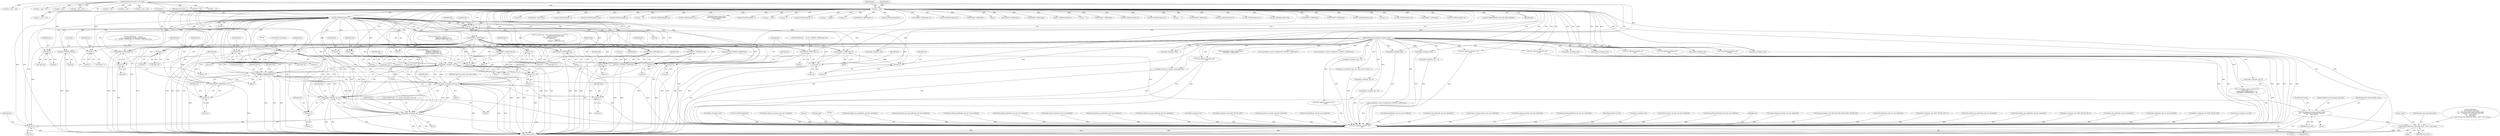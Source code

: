 digraph "0_tcpdump_af2cf04a9394c1a56227c2289ae8da262828294a@array" {
"1002170" [label="(Call,ND_TCHECK2(tptr[0], 2))"];
"1002406" [label="(Call,tptr +=8)"];
"1002170" [label="(Call,ND_TCHECK2(tptr[0], 2))"];
"1000143" [label="(Call,tptr = pptr)"];
"1000128" [label="(MethodParameterIn,const u_char *pptr)"];
"1002393" [label="(Call,ND_TCHECK2(*tptr,8))"];
"1002397" [label="(Call,print_unknown_data(ndo, tptr, \"\n\t      \", 8))"];
"1002222" [label="(Call,ipaddr_string(ndo, tptr+4))"];
"1002256" [label="(Call,as_printf(ndo, astostr, sizeof(astostr),\n\t\t\t    EXTRACT_32BITS(tptr+2)))"];
"1002317" [label="(Call,ipaddr_string(ndo, tptr+2))"];
"1002238" [label="(Call,ipaddr_string(ndo, tptr+2))"];
"1002303" [label="(Call,ipaddr_string(ndo, tptr+2))"];
"1000126" [label="(MethodParameterIn,netdissect_options *ndo)"];
"1002177" [label="(Call,EXTRACT_16BITS(tptr))"];
"1002261" [label="(Call,EXTRACT_32BITS(tptr+2))"];
"1002175" [label="(Call,extd_comm=EXTRACT_16BITS(tptr))"];
"1002185" [label="(Call,tok2str(bgp_extd_comm_subtype_values,\n\t\t\t\t      \"unknown extd community typecode\",\n\t\t\t\t      extd_comm))"];
"1002191" [label="(Call,bittok2str(bgp_extd_comm_flag_values, \"none\", extd_comm))"];
"1002197" [label="(Call,tptr+2)"];
"1002213" [label="(Call,EXTRACT_16BITS(tptr+2))"];
"1002214" [label="(Call,tptr+2)"];
"1002218" [label="(Call,EXTRACT_32BITS(tptr+4))"];
"1002219" [label="(Call,tptr+4)"];
"1002224" [label="(Call,tptr+4)"];
"1002240" [label="(Call,tptr+2)"];
"1002243" [label="(Call,EXTRACT_16BITS(tptr+6))"];
"1002244" [label="(Call,tptr+6)"];
"1002262" [label="(Call,tptr+2)"];
"1002265" [label="(Call,EXTRACT_16BITS(tptr+6))"];
"1002266" [label="(Call,tptr+6)"];
"1002275" [label="(Call,EXTRACT_32BITS(tptr+2))"];
"1002271" [label="(Call,bw.i = EXTRACT_32BITS(tptr+2))"];
"1002276" [label="(Call,tptr+2)"];
"1002305" [label="(Call,tptr+2)"];
"1002319" [label="(Call,tptr+2)"];
"1002327" [label="(Call,tptr+6)"];
"1002334" [label="(Call,tptr+7)"];
"1002344" [label="(Call,tptr+6)"];
"1002350" [label="(Call,tptr+6)"];
"1002368" [label="(Call,tptr+2)"];
"1002373" [label="(Call,tptr+3)"];
"1002376" [label="(Call,EXTRACT_16BITS(tptr+4))"];
"1002377" [label="(Call,tptr+4)"];
"1002387" [label="(Call,EXTRACT_16BITS(tptr+2))"];
"1002388" [label="(Call,tptr+2)"];
"1002940" [label="(Call,print_unknown_data(ndo, pptr, \"\n\t    \", len))"];
"1002266" [label="(Call,tptr+6)"];
"1002110" [label="(Call,tptr-3)"];
"1002498" [label="(Call,ipaddr_string(ndo, tptr))"];
"1002261" [label="(Call,EXTRACT_32BITS(tptr+2))"];
"1001837" [label="(Call,decode_prefix6(ndo, tptr, len, buf, sizeof(buf)))"];
"1002181" [label="(Identifier,ndo)"];
"1002264" [label="(Literal,2)"];
"1000568" [label="(Call,ipaddr_string(ndo, tptr))"];
"1002346" [label="(Literal,6)"];
"1000494" [label="(Call,EXTRACT_32BITS(tptr))"];
"1002397" [label="(Call,print_unknown_data(ndo, tptr, \"\n\t      \", 8))"];
"1000332" [label="(Call,ipaddr_string(ndo, tptr))"];
"1002216" [label="(Literal,2)"];
"1000322" [label="(Call,ND_TCHECK2(tptr[0], 4))"];
"1002219" [label="(Call,tptr+4)"];
"1002376" [label="(Call,EXTRACT_16BITS(tptr+4))"];
"1002255" [label="(Block,)"];
"1002178" [label="(Identifier,tptr)"];
"1002218" [label="(Call,EXTRACT_32BITS(tptr+4))"];
"1002187" [label="(Literal,\"unknown extd community typecode\")"];
"1002277" [label="(Identifier,tptr)"];
"1000147" [label="(Identifier,tlen)"];
"1001092" [label="(Call,ND_TCHECK2(tptr[0], tlen))"];
"1002535" [label="(Call,ipaddr_string(ndo, tptr))"];
"1000207" [label="(Call,tptr < pptr + len)"];
"1001981" [label="(Call,decode_clnp_prefix(ndo, tptr, buf, sizeof(buf)))"];
"1002267" [label="(Identifier,tptr)"];
"1002406" [label="(Call,tptr +=8)"];
"1002192" [label="(Identifier,bgp_extd_comm_flag_values)"];
"1000348" [label="(Call,ND_TCHECK2(tptr[0], 4))"];
"1002223" [label="(Identifier,ndo)"];
"1002238" [label="(Call,ipaddr_string(ndo, tptr+2))"];
"1002222" [label="(Call,ipaddr_string(ndo, tptr+4))"];
"1000543" [label="(Call,tptr +=4)"];
"1001634" [label="(Call,print_unknown_data(ndo, tptr, \"\n\t    \", tlen))"];
"1002487" [label="(Call,ND_TCHECK2(tptr[0], 8))"];
"1002140" [label="(Call,pptr + len)"];
"1002304" [label="(Identifier,ndo)"];
"1000487" [label="(Call,ND_TCHECK2(tptr[0], 4))"];
"1000171" [label="(Call,tok2str(bgp_origin_values,\n\t\t\t\t\t\t\"Unknown Origin Typecode\",\n\t\t\t\t\t\ttptr[0]))"];
"1002571" [label="(Call,print_unknown_data(ndo, tptr, \"\n\t      \", tlen))"];
"1001313" [label="(Call,decode_rt_routing_info(ndo, tptr, buf, sizeof(buf)))"];
"1002654" [label="(Call,print_unknown_data(ndo, tptr,\"\n\t      \", length))"];
"1002307" [label="(Literal,2)"];
"1002184" [label="(Block,)"];
"1002045" [label="(Call,decode_mdt_vpn_nlri(ndo, tptr, buf, sizeof(buf)))"];
"1002398" [label="(Identifier,ndo)"];
"1001877" [label="(Call,decode_labeled_prefix6(ndo, tptr, len, buf, sizeof(buf)))"];
"1002197" [label="(Call,tptr+2)"];
"1002402" [label="(ControlStructure,break;)"];
"1000129" [label="(MethodParameterIn,u_int len)"];
"1002501" [label="(Call,ipaddr_string(ndo, tptr+4))"];
"1002333" [label="(Call,*(tptr+7))"];
"1002466" [label="(Call,ND_TCHECK2(tptr[0], 8))"];
"1002373" [label="(Call,tptr+3)"];
"1001116" [label="(Call,tptr += tlen)"];
"1002451" [label="(Call,tptr+2)"];
"1000768" [label="(Call,ipaddr_string(ndo, tptr))"];
"1002077" [label="(Call,decode_multicast_vpn(ndo, tptr, buf, sizeof(buf)))"];
"1002324" [label="(Identifier,bgp_extd_comm_ospf_rtype_values)"];
"1002237" [label="(Block,)"];
"1002368" [label="(Call,tptr+2)"];
"1002188" [label="(Identifier,extd_comm)"];
"1001241" [label="(Call,decode_labeled_prefix4(ndo, tptr, len, buf, sizeof(buf)))"];
"1000259" [label="(Call,as_printf(ndo, astostr, sizeof(astostr),\n\t\t\t\tas_size == 2 ?\n\t\t\t\tEXTRACT_16BITS(&tptr[2 + i]) :\n\t\t\t\tEXTRACT_32BITS(&tptr[2 + i])))"];
"1002263" [label="(Identifier,tptr)"];
"1002349" [label="(Call,*(tptr+6))"];
"1002303" [label="(Call,ipaddr_string(ndo, tptr+2))"];
"1000422" [label="(Call,as_printf(ndo, astostr, sizeof(astostr),\n\t\t\tEXTRACT_32BITS(tptr)))"];
"1002941" [label="(Identifier,ndo)"];
"1002921" [label="(Call,print_unknown_data(ndo, pptr, \"\n\t    \", len))"];
"1002225" [label="(Identifier,tptr)"];
"1002276" [label="(Call,tptr+2)"];
"1002319" [label="(Call,tptr+2)"];
"1000616" [label="(Call,ND_TCHECK2(tptr[0], 3))"];
"1002659" [label="(Call,tptr += length)"];
"1002275" [label="(Call,EXTRACT_32BITS(tptr+2))"];
"1001949" [label="(Call,decode_labeled_vpn_l2(ndo, tptr, buf, sizeof(buf)))"];
"1002186" [label="(Identifier,bgp_extd_comm_subtype_values)"];
"1002518" [label="(Call,ipaddr_string(ndo, tptr))"];
"1002601" [label="(Call,tptr+1)"];
"1002388" [label="(Call,tptr+2)"];
"1002350" [label="(Call,tptr+6)"];
"1002600" [label="(Call,EXTRACT_16BITS(tptr+1))"];
"1002508" [label="(Call,ND_TCHECK2(tptr[0], 4))"];
"1002940" [label="(Call,print_unknown_data(ndo, pptr, \"\n\t    \", len))"];
"1002950" [label="(MethodReturn,RET)"];
"1002450" [label="(Call,EXTRACT_24BITS(tptr+2))"];
"1000144" [label="(Identifier,tptr)"];
"1002196" [label="(Call,*(tptr+2))"];
"1002179" [label="(Call,ND_PRINT((ndo, \"\n\t    %s (0x%04x), Flags [%s]\",\n\t\t\t   tok2str(bgp_extd_comm_subtype_values,\n\t\t\t\t      \"unknown extd community typecode\",\n\t\t\t\t      extd_comm),\n\t\t\t   extd_comm,\n\t\t\t   bittok2str(bgp_extd_comm_flag_values, \"none\", extd_comm))))"];
"1002369" [label="(Identifier,tptr)"];
"1000446" [label="(Call,ND_TCHECK2(tptr[0], 8))"];
"1001019" [label="(Call,isonsap_string(ndo, tptr+BGP_VPN_RD_LEN,tlen-BGP_VPN_RD_LEN))"];
"1002271" [label="(Call,bw.i = EXTRACT_32BITS(tptr+2))"];
"1001725" [label="(Call,decode_prefix4(ndo, tptr, len, buf, sizeof(buf)))"];
"1002336" [label="(Literal,7)"];
"1000128" [label="(MethodParameterIn,const u_char *pptr)"];
"1002250" [label="(Call,ND_PRINT((ndo, \": %s:%u\",\n\t\t\t    as_printf(ndo, astostr, sizeof(astostr),\n\t\t\t    EXTRACT_32BITS(tptr+2)), EXTRACT_16BITS(tptr+6))))"];
"1000407" [label="(Call,EXTRACT_16BITS(tptr))"];
"1002318" [label="(Identifier,ndo)"];
"1002190" [label="(Identifier,extd_comm)"];
"1002224" [label="(Call,tptr+4)"];
"1002278" [label="(Literal,2)"];
"1002370" [label="(Literal,2)"];
"1002371" [label="(Block,)"];
"1002198" [label="(Identifier,tptr)"];
"1002305" [label="(Call,tptr+2)"];
"1002320" [label="(Identifier,tptr)"];
"1002407" [label="(Identifier,tptr)"];
"1002399" [label="(Identifier,tptr)"];
"1002326" [label="(Call,*(tptr+6))"];
"1001077" [label="(Call,ip6addr_string(ndo, tptr+BGP_VPN_RD_LEN+3))"];
"1002351" [label="(Identifier,tptr)"];
"1000131" [label="(Block,)"];
"1002171" [label="(Call,tptr[0])"];
"1002128" [label="(Call,print_unknown_data(ndo, tptr-3, \"\n\t    \", tlen))"];
"1000429" [label="(Call,ipaddr_string(ndo, tptr + 4))"];
"1002343" [label="(Call,*(tptr+6))"];
"1000462" [label="(Call,EXTRACT_32BITS(tptr))"];
"1001281" [label="(Call,decode_labeled_vpn_prefix4(ndo, tptr, buf, sizeof(buf)))"];
"1002175" [label="(Call,extd_comm=EXTRACT_16BITS(tptr))"];
"1002377" [label="(Call,tptr+4)"];
"1000358" [label="(Call,EXTRACT_32BITS(tptr))"];
"1002239" [label="(Identifier,ndo)"];
"1001917" [label="(Call,decode_labeled_vpn_prefix6(ndo, tptr, buf, sizeof(buf)))"];
"1000143" [label="(Call,tptr = pptr)"];
"1002245" [label="(Identifier,tptr)"];
"1001048" [label="(Call,ipaddr_string(ndo, tptr+BGP_VPN_RD_LEN+4))"];
"1002268" [label="(Literal,6)"];
"1001553" [label="(Call,decode_clnp_prefix(ndo, tptr, buf, sizeof(buf)))"];
"1002328" [label="(Identifier,tptr)"];
"1002217" [label="(Block,)"];
"1002544" [label="(Call,ND_TCHECK2(tptr[0], 8))"];
"1002335" [label="(Identifier,tptr)"];
"1002281" [label="(Identifier,ndo)"];
"1002174" [label="(Literal,2)"];
"1002408" [label="(Literal,8)"];
"1002477" [label="(Call,ipaddr_string(ndo, tptr))"];
"1002455" [label="(Call,tptr +=5)"];
"1002207" [label="(Call,ND_PRINT((ndo, \": %u:%u (= %s)\",\n                               EXTRACT_16BITS(tptr+2),\n                               EXTRACT_32BITS(tptr+4),\n                               ipaddr_string(ndo, tptr+4))))"];
"1002345" [label="(Identifier,tptr)"];
"1002372" [label="(Call,*(tptr+3))"];
"1001201" [label="(Call,decode_prefix4(ndo, tptr, len, buf, sizeof(buf)))"];
"1000910" [label="(Call,ip6addr_string(ndo, tptr+BGP_VPN_RD_LEN))"];
"1001666" [label="(Call,EXTRACT_16BITS(tptr))"];
"1002298" [label="(Call,ND_PRINT((ndo, \"%s\", ipaddr_string(ndo, tptr+2))))"];
"1002524" [label="(Call,ND_TCHECK2(tptr[0], 8))"];
"1002199" [label="(Literal,2)"];
"1000978" [label="(Call,isonsap_string(ndo, tptr, tlen))"];
"1000558" [label="(Call,ND_TCHECK2(tptr[0], 4))"];
"1002382" [label="(Call,ND_PRINT((ndo, \": AS %u\", EXTRACT_16BITS(tptr+2))))"];
"1002604" [label="(Call,tptr += 3)"];
"1002352" [label="(Literal,6)"];
"1001188" [label="(Call,pptr + len)"];
"1002193" [label="(Literal,\"none\")"];
"1001710" [label="(Call,tptr < pptr + len)"];
"1002317" [label="(Call,ipaddr_string(ndo, tptr+2))"];
"1002316" [label="(Block,)"];
"1002138" [label="(Call,tptr = pptr + len)"];
"1000683" [label="(Call,print_unknown_data(ndo, tptr, \"\n\t    \", tlen))"];
"1002879" [label="(Call,EXTRACT_32BITS(tptr))"];
"1000126" [label="(MethodParameterIn,netdissect_options *ndo)"];
"1002257" [label="(Identifier,ndo)"];
"1002379" [label="(Literal,4)"];
"1000457" [label="(Call,as_printf(ndo, astostr, sizeof(astostr), EXTRACT_32BITS(tptr)))"];
"1002259" [label="(Call,sizeof(astostr))"];
"1002241" [label="(Identifier,tptr)"];
"1000588" [label="(Call,ND_TCHECK2(tptr[0], 4))"];
"1002389" [label="(Identifier,tptr)"];
"1002240" [label="(Call,tptr+2)"];
"1002301" [label="(Block,)"];
"1000862" [label="(Call,ip6addr_string(ndo, tptr))"];
"1002358" [label="(Call,ND_PRINT((ndo, \": %s Control Flags [0x%02x]:MTU %u\",\n                               tok2str(l2vpn_encaps_values,\n\t\t\t\t\t  \"unknown encaps\",\n\t\t\t\t\t  *(tptr+2)),\n                                       *(tptr+3),\n                               EXTRACT_16BITS(tptr+4))))"];
"1002220" [label="(Identifier,tptr)"];
"1002414" [label="(Call,ND_TCHECK2(tptr[0], 5))"];
"1002374" [label="(Identifier,tptr)"];
"1002936" [label="(Call,ND_TCHECK2(*pptr,len))"];
"1000664" [label="(Call,ND_TCHECK2(tptr[0], tlen))"];
"1002321" [label="(Literal,2)"];
"1002243" [label="(Call,EXTRACT_16BITS(tptr+6))"];
"1002166" [label="(Identifier,tlen)"];
"1002185" [label="(Call,tok2str(bgp_extd_comm_subtype_values,\n\t\t\t\t      \"unknown extd community typecode\",\n\t\t\t\t      extd_comm))"];
"1002214" [label="(Call,tptr+2)"];
"1002244" [label="(Call,tptr+6)"];
"1002393" [label="(Call,ND_TCHECK2(*tptr,8))"];
"1002215" [label="(Identifier,tptr)"];
"1001521" [label="(Call,decode_labeled_vpn_l2(ndo, tptr, buf, sizeof(buf)))"];
"1002344" [label="(Call,tptr+6)"];
"1001111" [label="(Call,print_unknown_data(ndo, tptr, \"\n\t    \", tlen))"];
"1002828" [label="(Call,bgp_attr_print(ndo, atype, tptr, alen, attr_set_level + 1))"];
"1000623" [label="(Call,EXTRACT_16BITS(tptr))"];
"1002946" [label="(Literal,1)"];
"1000201" [label="(Call,bgp_attr_get_as_size(ndo, atype, pptr, len))"];
"1001712" [label="(Call,pptr + len)"];
"1002191" [label="(Call,bittok2str(bgp_extd_comm_flag_values, \"none\", extd_comm))"];
"1002400" [label="(Literal,\"\n\t      \")"];
"1002327" [label="(Call,tptr+6)"];
"1002272" [label="(Call,bw.i)"];
"1002306" [label="(Identifier,tptr)"];
"1002329" [label="(Literal,6)"];
"1002378" [label="(Identifier,tptr)"];
"1002390" [label="(Literal,2)"];
"1002394" [label="(Call,*tptr)"];
"1002942" [label="(Identifier,pptr)"];
"1002943" [label="(Literal,\"\n\t    \")"];
"1002256" [label="(Call,as_printf(ndo, astostr, sizeof(astostr),\n\t\t\t    EXTRACT_32BITS(tptr+2)))"];
"1002168" [label="(Block,)"];
"1002262" [label="(Call,tptr+2)"];
"1001642" [label="(Call,tptr = pptr + len)"];
"1001644" [label="(Call,pptr + len)"];
"1002480" [label="(Call,ipaddr_string(ndo, tptr+4))"];
"1001489" [label="(Call,decode_labeled_vpn_prefix6(ndo, tptr, buf, sizeof(buf)))"];
"1002013" [label="(Call,decode_labeled_vpn_clnp_prefix(ndo, tptr, buf, sizeof(buf)))"];
"1002387" [label="(Call,EXTRACT_16BITS(tptr+2))"];
"1002687" [label="(Call,EXTRACT_32BITS(tptr))"];
"1002367" [label="(Call,*(tptr+2))"];
"1001449" [label="(Call,decode_labeled_prefix6(ndo, tptr, len, buf, sizeof(buf)))"];
"1002334" [label="(Call,tptr+7)"];
"1002401" [label="(Literal,8)"];
"1002170" [label="(Call,ND_TCHECK2(tptr[0], 2))"];
"1002213" [label="(Call,EXTRACT_16BITS(tptr+2))"];
"1002385" [label="(Block,)"];
"1002944" [label="(Identifier,len)"];
"1000464" [label="(Call,ipaddr_string(ndo, tptr + 4))"];
"1000386" [label="(Call,ND_TCHECK2(tptr[0], len))"];
"1002258" [label="(Identifier,astostr)"];
"1001765" [label="(Call,decode_labeled_prefix4(ndo, tptr, len, buf, sizeof(buf)))"];
"1001377" [label="(Call,decode_mdt_vpn_nlri(ndo, tptr, buf, sizeof(buf)))"];
"1002422" [label="(Call,tptr+1)"];
"1001805" [label="(Call,decode_labeled_vpn_prefix4(ndo, tptr, buf, sizeof(buf)))"];
"1001585" [label="(Call,decode_labeled_vpn_clnp_prefix(ndo, tptr, buf, sizeof(buf)))"];
"1002667" [label="(Call,ND_TCHECK2(tptr[0], 4))"];
"1000427" [label="(Call,EXTRACT_32BITS(tptr))"];
"1000209" [label="(Call,pptr + len)"];
"1002935" [label="(Block,)"];
"1002194" [label="(Identifier,extd_comm)"];
"1002221" [label="(Literal,4)"];
"1002212" [label="(Block,)"];
"1000956" [label="(Call,ipaddr_string(ndo, tptr))"];
"1001186" [label="(Call,tptr < pptr + len)"];
"1000816" [label="(Call,ipaddr_string(ndo, tptr+BGP_VPN_RD_LEN))"];
"1002589" [label="(Call,ND_TCHECK2(tptr[0], 3))"];
"1002682" [label="(Call,as_printf(ndo, astostr, sizeof(astostr), EXTRACT_32BITS(tptr)))"];
"1001345" [label="(Call,decode_multicast_vpn(ndo, tptr, buf, sizeof(buf)))"];
"1002555" [label="(Call,ipaddr_string(ndo, tptr))"];
"1000599" [label="(Call,ipaddr_string(ndo, tptr))"];
"1002242" [label="(Literal,2)"];
"1002375" [label="(Literal,3)"];
"1000402" [label="(Call,as_printf(ndo, astostr, sizeof(astostr), EXTRACT_16BITS(tptr)))"];
"1002232" [label="(Call,ND_PRINT((ndo, \": %s:%u\",\n                               ipaddr_string(ndo, tptr+2),\n                               EXTRACT_16BITS(tptr+6))))"];
"1002246" [label="(Literal,6)"];
"1001409" [label="(Call,decode_prefix6(ndo, tptr, len, buf, sizeof(buf)))"];
"1002396" [label="(Literal,8)"];
"1001659" [label="(Call,ND_TCHECK2(tptr[0], BGP_MP_NLRI_MINSIZE))"];
"1002189" [label="(Block,)"];
"1002177" [label="(Call,EXTRACT_16BITS(tptr))"];
"1002265" [label="(Call,EXTRACT_16BITS(tptr+6))"];
"1000409" [label="(Call,ipaddr_string(ndo, tptr + 2))"];
"1002176" [label="(Identifier,extd_comm)"];
"1002203" [label="(Block,)"];
"1002226" [label="(Literal,4)"];
"1000145" [label="(Identifier,pptr)"];
"1002170" -> "1002168"  [label="AST: "];
"1002170" -> "1002174"  [label="CFG: "];
"1002171" -> "1002170"  [label="AST: "];
"1002174" -> "1002170"  [label="AST: "];
"1002176" -> "1002170"  [label="CFG: "];
"1002170" -> "1002950"  [label="DDG: "];
"1002170" -> "1002950"  [label="DDG: "];
"1002406" -> "1002170"  [label="DDG: "];
"1000143" -> "1002170"  [label="DDG: "];
"1002393" -> "1002170"  [label="DDG: "];
"1002170" -> "1002177"  [label="DDG: "];
"1002170" -> "1002197"  [label="DDG: "];
"1002170" -> "1002213"  [label="DDG: "];
"1002170" -> "1002214"  [label="DDG: "];
"1002170" -> "1002218"  [label="DDG: "];
"1002170" -> "1002219"  [label="DDG: "];
"1002170" -> "1002222"  [label="DDG: "];
"1002170" -> "1002224"  [label="DDG: "];
"1002170" -> "1002238"  [label="DDG: "];
"1002170" -> "1002240"  [label="DDG: "];
"1002170" -> "1002243"  [label="DDG: "];
"1002170" -> "1002244"  [label="DDG: "];
"1002170" -> "1002261"  [label="DDG: "];
"1002170" -> "1002262"  [label="DDG: "];
"1002170" -> "1002265"  [label="DDG: "];
"1002170" -> "1002266"  [label="DDG: "];
"1002170" -> "1002275"  [label="DDG: "];
"1002170" -> "1002276"  [label="DDG: "];
"1002170" -> "1002303"  [label="DDG: "];
"1002170" -> "1002305"  [label="DDG: "];
"1002170" -> "1002317"  [label="DDG: "];
"1002170" -> "1002319"  [label="DDG: "];
"1002170" -> "1002327"  [label="DDG: "];
"1002170" -> "1002334"  [label="DDG: "];
"1002170" -> "1002344"  [label="DDG: "];
"1002170" -> "1002350"  [label="DDG: "];
"1002170" -> "1002368"  [label="DDG: "];
"1002170" -> "1002373"  [label="DDG: "];
"1002170" -> "1002376"  [label="DDG: "];
"1002170" -> "1002377"  [label="DDG: "];
"1002170" -> "1002387"  [label="DDG: "];
"1002170" -> "1002388"  [label="DDG: "];
"1002170" -> "1002393"  [label="DDG: "];
"1002170" -> "1002397"  [label="DDG: "];
"1002170" -> "1002406"  [label="DDG: "];
"1002406" -> "1002168"  [label="AST: "];
"1002406" -> "1002408"  [label="CFG: "];
"1002407" -> "1002406"  [label="AST: "];
"1002408" -> "1002406"  [label="AST: "];
"1002166" -> "1002406"  [label="CFG: "];
"1002406" -> "1002950"  [label="DDG: "];
"1002406" -> "1002177"  [label="DDG: "];
"1002397" -> "1002406"  [label="DDG: "];
"1000143" -> "1002406"  [label="DDG: "];
"1002177" -> "1002406"  [label="DDG: "];
"1000143" -> "1000131"  [label="AST: "];
"1000143" -> "1000145"  [label="CFG: "];
"1000144" -> "1000143"  [label="AST: "];
"1000145" -> "1000143"  [label="AST: "];
"1000147" -> "1000143"  [label="CFG: "];
"1000143" -> "1002950"  [label="DDG: "];
"1000143" -> "1002950"  [label="DDG: "];
"1000128" -> "1000143"  [label="DDG: "];
"1000143" -> "1000171"  [label="DDG: "];
"1000143" -> "1000207"  [label="DDG: "];
"1000143" -> "1000322"  [label="DDG: "];
"1000143" -> "1000332"  [label="DDG: "];
"1000143" -> "1000348"  [label="DDG: "];
"1000143" -> "1000358"  [label="DDG: "];
"1000143" -> "1000386"  [label="DDG: "];
"1000143" -> "1000407"  [label="DDG: "];
"1000143" -> "1000427"  [label="DDG: "];
"1000143" -> "1000446"  [label="DDG: "];
"1000143" -> "1000462"  [label="DDG: "];
"1000143" -> "1000487"  [label="DDG: "];
"1000143" -> "1000494"  [label="DDG: "];
"1000143" -> "1000543"  [label="DDG: "];
"1000143" -> "1000558"  [label="DDG: "];
"1000143" -> "1000568"  [label="DDG: "];
"1000143" -> "1000588"  [label="DDG: "];
"1000143" -> "1000599"  [label="DDG: "];
"1000143" -> "1000616"  [label="DDG: "];
"1000143" -> "1000623"  [label="DDG: "];
"1000143" -> "1000664"  [label="DDG: "];
"1000143" -> "1000683"  [label="DDG: "];
"1000143" -> "1001092"  [label="DDG: "];
"1000143" -> "1001111"  [label="DDG: "];
"1000143" -> "1001116"  [label="DDG: "];
"1000143" -> "1001634"  [label="DDG: "];
"1000143" -> "1001659"  [label="DDG: "];
"1000143" -> "1001666"  [label="DDG: "];
"1000143" -> "1002110"  [label="DDG: "];
"1000143" -> "1002177"  [label="DDG: "];
"1000143" -> "1002213"  [label="DDG: "];
"1000143" -> "1002214"  [label="DDG: "];
"1000143" -> "1002218"  [label="DDG: "];
"1000143" -> "1002219"  [label="DDG: "];
"1000143" -> "1002222"  [label="DDG: "];
"1000143" -> "1002224"  [label="DDG: "];
"1000143" -> "1002238"  [label="DDG: "];
"1000143" -> "1002240"  [label="DDG: "];
"1000143" -> "1002243"  [label="DDG: "];
"1000143" -> "1002244"  [label="DDG: "];
"1000143" -> "1002261"  [label="DDG: "];
"1000143" -> "1002262"  [label="DDG: "];
"1000143" -> "1002265"  [label="DDG: "];
"1000143" -> "1002266"  [label="DDG: "];
"1000143" -> "1002275"  [label="DDG: "];
"1000143" -> "1002276"  [label="DDG: "];
"1000143" -> "1002303"  [label="DDG: "];
"1000143" -> "1002305"  [label="DDG: "];
"1000143" -> "1002317"  [label="DDG: "];
"1000143" -> "1002319"  [label="DDG: "];
"1000143" -> "1002327"  [label="DDG: "];
"1000143" -> "1002334"  [label="DDG: "];
"1000143" -> "1002344"  [label="DDG: "];
"1000143" -> "1002350"  [label="DDG: "];
"1000143" -> "1002368"  [label="DDG: "];
"1000143" -> "1002373"  [label="DDG: "];
"1000143" -> "1002376"  [label="DDG: "];
"1000143" -> "1002377"  [label="DDG: "];
"1000143" -> "1002387"  [label="DDG: "];
"1000143" -> "1002388"  [label="DDG: "];
"1000143" -> "1002397"  [label="DDG: "];
"1000143" -> "1002414"  [label="DDG: "];
"1000143" -> "1002422"  [label="DDG: "];
"1000143" -> "1002450"  [label="DDG: "];
"1000143" -> "1002451"  [label="DDG: "];
"1000143" -> "1002455"  [label="DDG: "];
"1000143" -> "1002466"  [label="DDG: "];
"1000143" -> "1002477"  [label="DDG: "];
"1000143" -> "1002487"  [label="DDG: "];
"1000143" -> "1002498"  [label="DDG: "];
"1000143" -> "1002508"  [label="DDG: "];
"1000143" -> "1002518"  [label="DDG: "];
"1000143" -> "1002524"  [label="DDG: "];
"1000143" -> "1002535"  [label="DDG: "];
"1000143" -> "1002544"  [label="DDG: "];
"1000143" -> "1002555"  [label="DDG: "];
"1000143" -> "1002571"  [label="DDG: "];
"1000143" -> "1002589"  [label="DDG: "];
"1000143" -> "1002600"  [label="DDG: "];
"1000143" -> "1002601"  [label="DDG: "];
"1000143" -> "1002604"  [label="DDG: "];
"1000143" -> "1002654"  [label="DDG: "];
"1000143" -> "1002659"  [label="DDG: "];
"1000143" -> "1002667"  [label="DDG: "];
"1000143" -> "1002687"  [label="DDG: "];
"1000143" -> "1002879"  [label="DDG: "];
"1000128" -> "1000125"  [label="AST: "];
"1000128" -> "1002950"  [label="DDG: "];
"1000128" -> "1000201"  [label="DDG: "];
"1000128" -> "1000207"  [label="DDG: "];
"1000128" -> "1000209"  [label="DDG: "];
"1000128" -> "1001186"  [label="DDG: "];
"1000128" -> "1001188"  [label="DDG: "];
"1000128" -> "1001642"  [label="DDG: "];
"1000128" -> "1001644"  [label="DDG: "];
"1000128" -> "1001710"  [label="DDG: "];
"1000128" -> "1001712"  [label="DDG: "];
"1000128" -> "1002138"  [label="DDG: "];
"1000128" -> "1002140"  [label="DDG: "];
"1000128" -> "1002921"  [label="DDG: "];
"1000128" -> "1002940"  [label="DDG: "];
"1002393" -> "1002203"  [label="AST: "];
"1002393" -> "1002396"  [label="CFG: "];
"1002394" -> "1002393"  [label="AST: "];
"1002396" -> "1002393"  [label="AST: "];
"1002398" -> "1002393"  [label="CFG: "];
"1002393" -> "1002950"  [label="DDG: "];
"1002393" -> "1002950"  [label="DDG: "];
"1002397" -> "1002203"  [label="AST: "];
"1002397" -> "1002401"  [label="CFG: "];
"1002398" -> "1002397"  [label="AST: "];
"1002399" -> "1002397"  [label="AST: "];
"1002400" -> "1002397"  [label="AST: "];
"1002401" -> "1002397"  [label="AST: "];
"1002402" -> "1002397"  [label="CFG: "];
"1002397" -> "1002950"  [label="DDG: "];
"1002397" -> "1002950"  [label="DDG: "];
"1002397" -> "1002950"  [label="DDG: "];
"1002397" -> "1002222"  [label="DDG: "];
"1002397" -> "1002238"  [label="DDG: "];
"1002397" -> "1002256"  [label="DDG: "];
"1002397" -> "1002303"  [label="DDG: "];
"1002397" -> "1002317"  [label="DDG: "];
"1002222" -> "1002397"  [label="DDG: "];
"1002256" -> "1002397"  [label="DDG: "];
"1002317" -> "1002397"  [label="DDG: "];
"1002238" -> "1002397"  [label="DDG: "];
"1002303" -> "1002397"  [label="DDG: "];
"1000126" -> "1002397"  [label="DDG: "];
"1002177" -> "1002397"  [label="DDG: "];
"1002397" -> "1002940"  [label="DDG: "];
"1002222" -> "1002217"  [label="AST: "];
"1002222" -> "1002224"  [label="CFG: "];
"1002223" -> "1002222"  [label="AST: "];
"1002224" -> "1002222"  [label="AST: "];
"1002207" -> "1002222"  [label="CFG: "];
"1002222" -> "1002950"  [label="DDG: "];
"1002222" -> "1002950"  [label="DDG: "];
"1002222" -> "1002950"  [label="DDG: "];
"1002256" -> "1002222"  [label="DDG: "];
"1002317" -> "1002222"  [label="DDG: "];
"1002238" -> "1002222"  [label="DDG: "];
"1002303" -> "1002222"  [label="DDG: "];
"1000126" -> "1002222"  [label="DDG: "];
"1002177" -> "1002222"  [label="DDG: "];
"1002222" -> "1002238"  [label="DDG: "];
"1002222" -> "1002256"  [label="DDG: "];
"1002222" -> "1002303"  [label="DDG: "];
"1002222" -> "1002317"  [label="DDG: "];
"1002222" -> "1002940"  [label="DDG: "];
"1002256" -> "1002255"  [label="AST: "];
"1002256" -> "1002261"  [label="CFG: "];
"1002257" -> "1002256"  [label="AST: "];
"1002258" -> "1002256"  [label="AST: "];
"1002259" -> "1002256"  [label="AST: "];
"1002261" -> "1002256"  [label="AST: "];
"1002267" -> "1002256"  [label="CFG: "];
"1002256" -> "1002950"  [label="DDG: "];
"1002256" -> "1002950"  [label="DDG: "];
"1002256" -> "1002950"  [label="DDG: "];
"1002256" -> "1002950"  [label="DDG: "];
"1002256" -> "1002238"  [label="DDG: "];
"1002317" -> "1002256"  [label="DDG: "];
"1002238" -> "1002256"  [label="DDG: "];
"1002303" -> "1002256"  [label="DDG: "];
"1000126" -> "1002256"  [label="DDG: "];
"1002261" -> "1002256"  [label="DDG: "];
"1002256" -> "1002303"  [label="DDG: "];
"1002256" -> "1002317"  [label="DDG: "];
"1002256" -> "1002940"  [label="DDG: "];
"1002317" -> "1002316"  [label="AST: "];
"1002317" -> "1002319"  [label="CFG: "];
"1002318" -> "1002317"  [label="AST: "];
"1002319" -> "1002317"  [label="AST: "];
"1002324" -> "1002317"  [label="CFG: "];
"1002317" -> "1002950"  [label="DDG: "];
"1002317" -> "1002950"  [label="DDG: "];
"1002317" -> "1002950"  [label="DDG: "];
"1002317" -> "1002238"  [label="DDG: "];
"1002317" -> "1002303"  [label="DDG: "];
"1002238" -> "1002317"  [label="DDG: "];
"1002303" -> "1002317"  [label="DDG: "];
"1000126" -> "1002317"  [label="DDG: "];
"1002177" -> "1002317"  [label="DDG: "];
"1002317" -> "1002940"  [label="DDG: "];
"1002238" -> "1002237"  [label="AST: "];
"1002238" -> "1002240"  [label="CFG: "];
"1002239" -> "1002238"  [label="AST: "];
"1002240" -> "1002238"  [label="AST: "];
"1002245" -> "1002238"  [label="CFG: "];
"1002238" -> "1002950"  [label="DDG: "];
"1002238" -> "1002950"  [label="DDG: "];
"1002238" -> "1002950"  [label="DDG: "];
"1002303" -> "1002238"  [label="DDG: "];
"1000126" -> "1002238"  [label="DDG: "];
"1002177" -> "1002238"  [label="DDG: "];
"1002238" -> "1002303"  [label="DDG: "];
"1002238" -> "1002940"  [label="DDG: "];
"1002303" -> "1002301"  [label="AST: "];
"1002303" -> "1002305"  [label="CFG: "];
"1002304" -> "1002303"  [label="AST: "];
"1002305" -> "1002303"  [label="AST: "];
"1002298" -> "1002303"  [label="CFG: "];
"1002303" -> "1002950"  [label="DDG: "];
"1002303" -> "1002950"  [label="DDG: "];
"1002303" -> "1002950"  [label="DDG: "];
"1000126" -> "1002303"  [label="DDG: "];
"1002177" -> "1002303"  [label="DDG: "];
"1002303" -> "1002940"  [label="DDG: "];
"1000126" -> "1000125"  [label="AST: "];
"1000126" -> "1002950"  [label="DDG: "];
"1000126" -> "1000201"  [label="DDG: "];
"1000126" -> "1000259"  [label="DDG: "];
"1000126" -> "1000332"  [label="DDG: "];
"1000126" -> "1000402"  [label="DDG: "];
"1000126" -> "1000409"  [label="DDG: "];
"1000126" -> "1000422"  [label="DDG: "];
"1000126" -> "1000429"  [label="DDG: "];
"1000126" -> "1000457"  [label="DDG: "];
"1000126" -> "1000464"  [label="DDG: "];
"1000126" -> "1000568"  [label="DDG: "];
"1000126" -> "1000599"  [label="DDG: "];
"1000126" -> "1000683"  [label="DDG: "];
"1000126" -> "1001111"  [label="DDG: "];
"1000126" -> "1001634"  [label="DDG: "];
"1000126" -> "1002128"  [label="DDG: "];
"1000126" -> "1002477"  [label="DDG: "];
"1000126" -> "1002480"  [label="DDG: "];
"1000126" -> "1002498"  [label="DDG: "];
"1000126" -> "1002501"  [label="DDG: "];
"1000126" -> "1002518"  [label="DDG: "];
"1000126" -> "1002535"  [label="DDG: "];
"1000126" -> "1002555"  [label="DDG: "];
"1000126" -> "1002571"  [label="DDG: "];
"1000126" -> "1002654"  [label="DDG: "];
"1000126" -> "1002682"  [label="DDG: "];
"1000126" -> "1002828"  [label="DDG: "];
"1000126" -> "1002921"  [label="DDG: "];
"1000126" -> "1002940"  [label="DDG: "];
"1002177" -> "1002175"  [label="AST: "];
"1002177" -> "1002178"  [label="CFG: "];
"1002178" -> "1002177"  [label="AST: "];
"1002175" -> "1002177"  [label="CFG: "];
"1002177" -> "1002175"  [label="DDG: "];
"1002177" -> "1002197"  [label="DDG: "];
"1002177" -> "1002213"  [label="DDG: "];
"1002177" -> "1002214"  [label="DDG: "];
"1002177" -> "1002218"  [label="DDG: "];
"1002177" -> "1002219"  [label="DDG: "];
"1002177" -> "1002224"  [label="DDG: "];
"1002177" -> "1002240"  [label="DDG: "];
"1002177" -> "1002243"  [label="DDG: "];
"1002177" -> "1002244"  [label="DDG: "];
"1002177" -> "1002261"  [label="DDG: "];
"1002177" -> "1002262"  [label="DDG: "];
"1002177" -> "1002265"  [label="DDG: "];
"1002177" -> "1002266"  [label="DDG: "];
"1002177" -> "1002275"  [label="DDG: "];
"1002177" -> "1002276"  [label="DDG: "];
"1002177" -> "1002305"  [label="DDG: "];
"1002177" -> "1002319"  [label="DDG: "];
"1002177" -> "1002327"  [label="DDG: "];
"1002177" -> "1002334"  [label="DDG: "];
"1002177" -> "1002344"  [label="DDG: "];
"1002177" -> "1002350"  [label="DDG: "];
"1002177" -> "1002368"  [label="DDG: "];
"1002177" -> "1002373"  [label="DDG: "];
"1002177" -> "1002376"  [label="DDG: "];
"1002177" -> "1002377"  [label="DDG: "];
"1002177" -> "1002387"  [label="DDG: "];
"1002177" -> "1002388"  [label="DDG: "];
"1002261" -> "1002262"  [label="CFG: "];
"1002262" -> "1002261"  [label="AST: "];
"1002261" -> "1002950"  [label="DDG: "];
"1002175" -> "1002168"  [label="AST: "];
"1002176" -> "1002175"  [label="AST: "];
"1002181" -> "1002175"  [label="CFG: "];
"1002175" -> "1002950"  [label="DDG: "];
"1002175" -> "1002185"  [label="DDG: "];
"1002185" -> "1002184"  [label="AST: "];
"1002185" -> "1002188"  [label="CFG: "];
"1002186" -> "1002185"  [label="AST: "];
"1002187" -> "1002185"  [label="AST: "];
"1002188" -> "1002185"  [label="AST: "];
"1002190" -> "1002185"  [label="CFG: "];
"1002185" -> "1002950"  [label="DDG: "];
"1002185" -> "1002950"  [label="DDG: "];
"1002185" -> "1002191"  [label="DDG: "];
"1002191" -> "1002189"  [label="AST: "];
"1002191" -> "1002194"  [label="CFG: "];
"1002192" -> "1002191"  [label="AST: "];
"1002193" -> "1002191"  [label="AST: "];
"1002194" -> "1002191"  [label="AST: "];
"1002179" -> "1002191"  [label="CFG: "];
"1002191" -> "1002950"  [label="DDG: "];
"1002191" -> "1002950"  [label="DDG: "];
"1002191" -> "1002950"  [label="DDG: "];
"1002197" -> "1002196"  [label="AST: "];
"1002197" -> "1002199"  [label="CFG: "];
"1002198" -> "1002197"  [label="AST: "];
"1002199" -> "1002197"  [label="AST: "];
"1002196" -> "1002197"  [label="CFG: "];
"1002213" -> "1002212"  [label="AST: "];
"1002213" -> "1002214"  [label="CFG: "];
"1002214" -> "1002213"  [label="AST: "];
"1002220" -> "1002213"  [label="CFG: "];
"1002213" -> "1002950"  [label="DDG: "];
"1002213" -> "1002950"  [label="DDG: "];
"1002214" -> "1002216"  [label="CFG: "];
"1002215" -> "1002214"  [label="AST: "];
"1002216" -> "1002214"  [label="AST: "];
"1002218" -> "1002217"  [label="AST: "];
"1002218" -> "1002219"  [label="CFG: "];
"1002219" -> "1002218"  [label="AST: "];
"1002223" -> "1002218"  [label="CFG: "];
"1002218" -> "1002950"  [label="DDG: "];
"1002219" -> "1002221"  [label="CFG: "];
"1002220" -> "1002219"  [label="AST: "];
"1002221" -> "1002219"  [label="AST: "];
"1002224" -> "1002226"  [label="CFG: "];
"1002225" -> "1002224"  [label="AST: "];
"1002226" -> "1002224"  [label="AST: "];
"1002224" -> "1002950"  [label="DDG: "];
"1002240" -> "1002242"  [label="CFG: "];
"1002241" -> "1002240"  [label="AST: "];
"1002242" -> "1002240"  [label="AST: "];
"1002243" -> "1002237"  [label="AST: "];
"1002243" -> "1002244"  [label="CFG: "];
"1002244" -> "1002243"  [label="AST: "];
"1002232" -> "1002243"  [label="CFG: "];
"1002243" -> "1002950"  [label="DDG: "];
"1002243" -> "1002950"  [label="DDG: "];
"1002244" -> "1002246"  [label="CFG: "];
"1002245" -> "1002244"  [label="AST: "];
"1002246" -> "1002244"  [label="AST: "];
"1002244" -> "1002950"  [label="DDG: "];
"1002262" -> "1002264"  [label="CFG: "];
"1002263" -> "1002262"  [label="AST: "];
"1002264" -> "1002262"  [label="AST: "];
"1002265" -> "1002255"  [label="AST: "];
"1002265" -> "1002266"  [label="CFG: "];
"1002266" -> "1002265"  [label="AST: "];
"1002250" -> "1002265"  [label="CFG: "];
"1002265" -> "1002950"  [label="DDG: "];
"1002265" -> "1002950"  [label="DDG: "];
"1002266" -> "1002268"  [label="CFG: "];
"1002267" -> "1002266"  [label="AST: "];
"1002268" -> "1002266"  [label="AST: "];
"1002266" -> "1002950"  [label="DDG: "];
"1002275" -> "1002271"  [label="AST: "];
"1002275" -> "1002276"  [label="CFG: "];
"1002276" -> "1002275"  [label="AST: "];
"1002271" -> "1002275"  [label="CFG: "];
"1002275" -> "1002950"  [label="DDG: "];
"1002275" -> "1002271"  [label="DDG: "];
"1002271" -> "1002203"  [label="AST: "];
"1002272" -> "1002271"  [label="AST: "];
"1002281" -> "1002271"  [label="CFG: "];
"1002271" -> "1002950"  [label="DDG: "];
"1002271" -> "1002950"  [label="DDG: "];
"1002276" -> "1002278"  [label="CFG: "];
"1002277" -> "1002276"  [label="AST: "];
"1002278" -> "1002276"  [label="AST: "];
"1002276" -> "1002950"  [label="DDG: "];
"1002305" -> "1002307"  [label="CFG: "];
"1002306" -> "1002305"  [label="AST: "];
"1002307" -> "1002305"  [label="AST: "];
"1002305" -> "1002950"  [label="DDG: "];
"1002319" -> "1002321"  [label="CFG: "];
"1002320" -> "1002319"  [label="AST: "];
"1002321" -> "1002319"  [label="AST: "];
"1002327" -> "1002326"  [label="AST: "];
"1002327" -> "1002329"  [label="CFG: "];
"1002328" -> "1002327"  [label="AST: "];
"1002329" -> "1002327"  [label="AST: "];
"1002326" -> "1002327"  [label="CFG: "];
"1002334" -> "1002333"  [label="AST: "];
"1002334" -> "1002336"  [label="CFG: "];
"1002335" -> "1002334"  [label="AST: "];
"1002336" -> "1002334"  [label="AST: "];
"1002333" -> "1002334"  [label="CFG: "];
"1002344" -> "1002343"  [label="AST: "];
"1002344" -> "1002346"  [label="CFG: "];
"1002345" -> "1002344"  [label="AST: "];
"1002346" -> "1002344"  [label="AST: "];
"1002343" -> "1002344"  [label="CFG: "];
"1002344" -> "1002950"  [label="DDG: "];
"1002350" -> "1002349"  [label="AST: "];
"1002350" -> "1002352"  [label="CFG: "];
"1002351" -> "1002350"  [label="AST: "];
"1002352" -> "1002350"  [label="AST: "];
"1002349" -> "1002350"  [label="CFG: "];
"1002350" -> "1002950"  [label="DDG: "];
"1002368" -> "1002367"  [label="AST: "];
"1002368" -> "1002370"  [label="CFG: "];
"1002369" -> "1002368"  [label="AST: "];
"1002370" -> "1002368"  [label="AST: "];
"1002367" -> "1002368"  [label="CFG: "];
"1002373" -> "1002372"  [label="AST: "];
"1002373" -> "1002375"  [label="CFG: "];
"1002374" -> "1002373"  [label="AST: "];
"1002375" -> "1002373"  [label="AST: "];
"1002372" -> "1002373"  [label="CFG: "];
"1002376" -> "1002371"  [label="AST: "];
"1002376" -> "1002377"  [label="CFG: "];
"1002377" -> "1002376"  [label="AST: "];
"1002358" -> "1002376"  [label="CFG: "];
"1002376" -> "1002950"  [label="DDG: "];
"1002376" -> "1002950"  [label="DDG: "];
"1002377" -> "1002379"  [label="CFG: "];
"1002378" -> "1002377"  [label="AST: "];
"1002379" -> "1002377"  [label="AST: "];
"1002377" -> "1002950"  [label="DDG: "];
"1002387" -> "1002385"  [label="AST: "];
"1002387" -> "1002388"  [label="CFG: "];
"1002388" -> "1002387"  [label="AST: "];
"1002382" -> "1002387"  [label="CFG: "];
"1002387" -> "1002950"  [label="DDG: "];
"1002387" -> "1002950"  [label="DDG: "];
"1002388" -> "1002390"  [label="CFG: "];
"1002389" -> "1002388"  [label="AST: "];
"1002390" -> "1002388"  [label="AST: "];
"1002388" -> "1002950"  [label="DDG: "];
"1002940" -> "1002935"  [label="AST: "];
"1002940" -> "1002944"  [label="CFG: "];
"1002941" -> "1002940"  [label="AST: "];
"1002942" -> "1002940"  [label="AST: "];
"1002943" -> "1002940"  [label="AST: "];
"1002944" -> "1002940"  [label="AST: "];
"1002946" -> "1002940"  [label="CFG: "];
"1002940" -> "1002950"  [label="DDG: "];
"1002940" -> "1002950"  [label="DDG: "];
"1002940" -> "1002950"  [label="DDG: "];
"1002940" -> "1002950"  [label="DDG: "];
"1002828" -> "1002940"  [label="DDG: "];
"1001837" -> "1002940"  [label="DDG: "];
"1001019" -> "1002940"  [label="DDG: "];
"1002501" -> "1002940"  [label="DDG: "];
"1001877" -> "1002940"  [label="DDG: "];
"1002518" -> "1002940"  [label="DDG: "];
"1000259" -> "1002940"  [label="DDG: "];
"1001048" -> "1002940"  [label="DDG: "];
"1001725" -> "1002940"  [label="DDG: "];
"1000683" -> "1002940"  [label="DDG: "];
"1000332" -> "1002940"  [label="DDG: "];
"1001765" -> "1002940"  [label="DDG: "];
"1001949" -> "1002940"  [label="DDG: "];
"1001981" -> "1002940"  [label="DDG: "];
"1000568" -> "1002940"  [label="DDG: "];
"1002045" -> "1002940"  [label="DDG: "];
"1000464" -> "1002940"  [label="DDG: "];
"1000910" -> "1002940"  [label="DDG: "];
"1001917" -> "1002940"  [label="DDG: "];
"1001409" -> "1002940"  [label="DDG: "];
"1001521" -> "1002940"  [label="DDG: "];
"1002682" -> "1002940"  [label="DDG: "];
"1000816" -> "1002940"  [label="DDG: "];
"1000978" -> "1002940"  [label="DDG: "];
"1000768" -> "1002940"  [label="DDG: "];
"1001077" -> "1002940"  [label="DDG: "];
"1001201" -> "1002940"  [label="DDG: "];
"1002077" -> "1002940"  [label="DDG: "];
"1000956" -> "1002940"  [label="DDG: "];
"1000599" -> "1002940"  [label="DDG: "];
"1002555" -> "1002940"  [label="DDG: "];
"1001553" -> "1002940"  [label="DDG: "];
"1002571" -> "1002940"  [label="DDG: "];
"1002128" -> "1002940"  [label="DDG: "];
"1001345" -> "1002940"  [label="DDG: "];
"1001634" -> "1002940"  [label="DDG: "];
"1000409" -> "1002940"  [label="DDG: "];
"1002654" -> "1002940"  [label="DDG: "];
"1002013" -> "1002940"  [label="DDG: "];
"1001241" -> "1002940"  [label="DDG: "];
"1001281" -> "1002940"  [label="DDG: "];
"1000862" -> "1002940"  [label="DDG: "];
"1002535" -> "1002940"  [label="DDG: "];
"1001805" -> "1002940"  [label="DDG: "];
"1001449" -> "1002940"  [label="DDG: "];
"1002480" -> "1002940"  [label="DDG: "];
"1002921" -> "1002940"  [label="DDG: "];
"1002921" -> "1002940"  [label="DDG: "];
"1001585" -> "1002940"  [label="DDG: "];
"1001313" -> "1002940"  [label="DDG: "];
"1000429" -> "1002940"  [label="DDG: "];
"1001489" -> "1002940"  [label="DDG: "];
"1001377" -> "1002940"  [label="DDG: "];
"1001111" -> "1002940"  [label="DDG: "];
"1000201" -> "1002940"  [label="DDG: "];
"1000201" -> "1002940"  [label="DDG: "];
"1002936" -> "1002940"  [label="DDG: "];
"1000129" -> "1002940"  [label="DDG: "];
}
